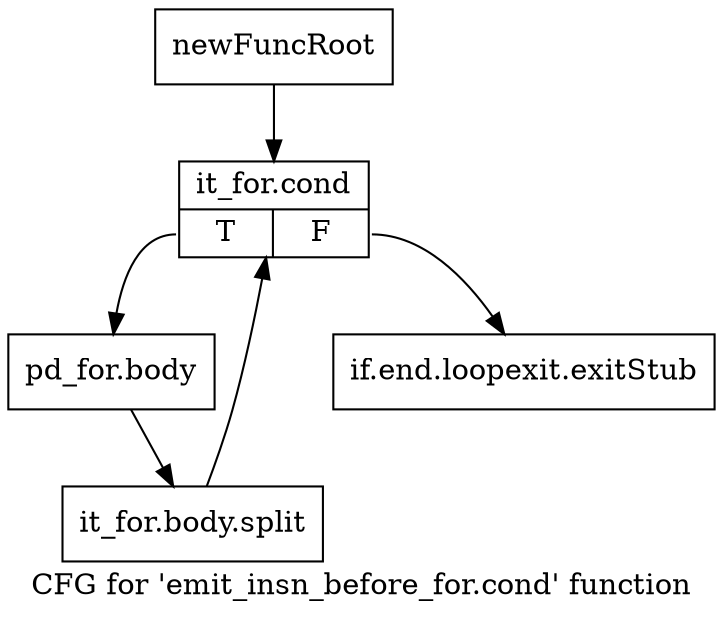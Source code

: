 digraph "CFG for 'emit_insn_before_for.cond' function" {
	label="CFG for 'emit_insn_before_for.cond' function";

	Node0xac6b850 [shape=record,label="{newFuncRoot}"];
	Node0xac6b850 -> Node0xac6b8f0;
	Node0xac6b8a0 [shape=record,label="{if.end.loopexit.exitStub}"];
	Node0xac6b8f0 [shape=record,label="{it_for.cond|{<s0>T|<s1>F}}"];
	Node0xac6b8f0:s0 -> Node0xac6b940;
	Node0xac6b8f0:s1 -> Node0xac6b8a0;
	Node0xac6b940 [shape=record,label="{pd_for.body}"];
	Node0xac6b940 -> Node0xf61dff0;
	Node0xf61dff0 [shape=record,label="{it_for.body.split}"];
	Node0xf61dff0 -> Node0xac6b8f0;
}
